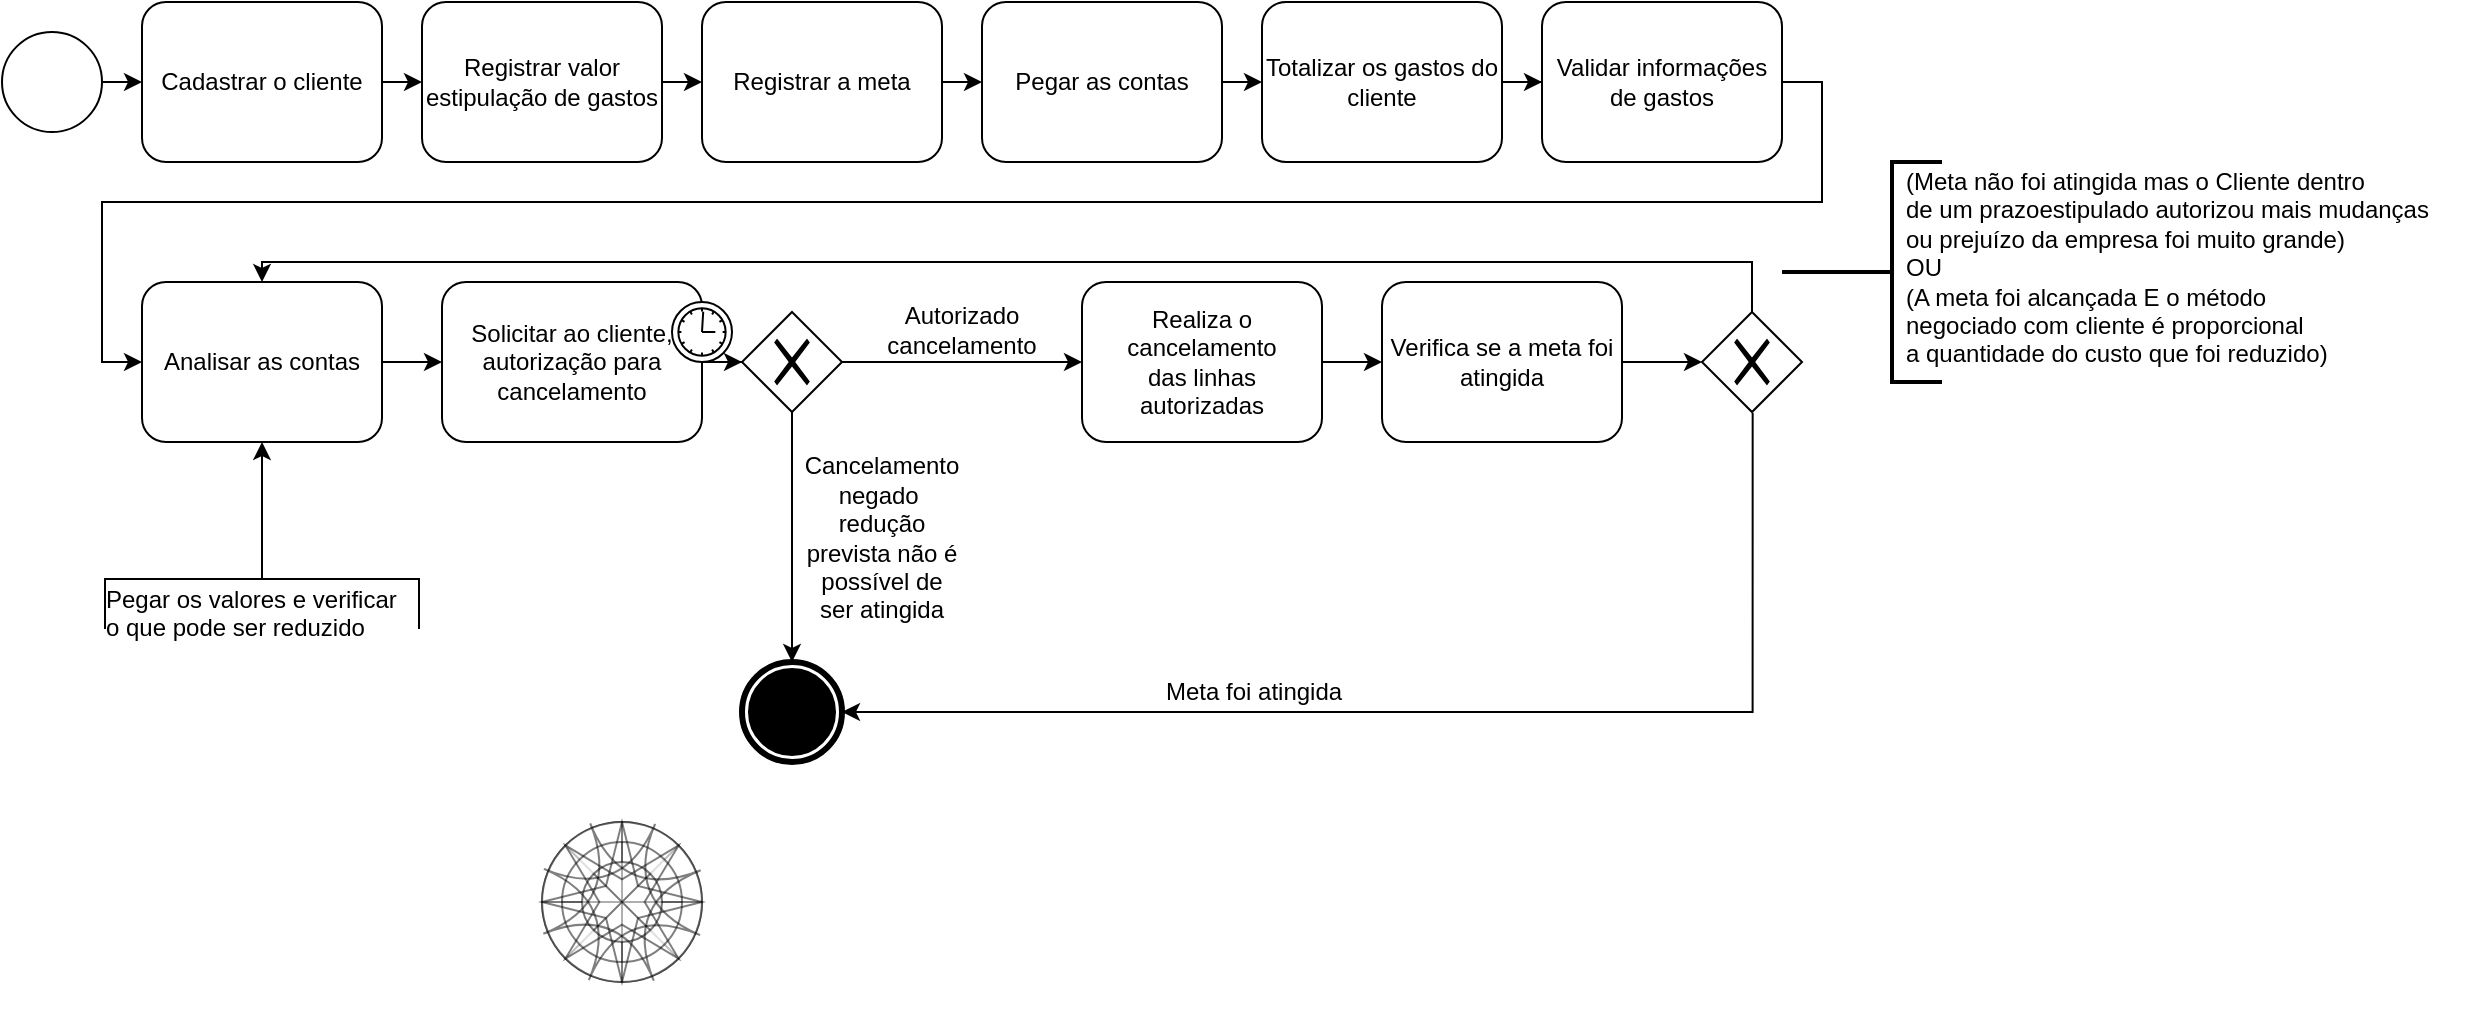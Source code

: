 <mxfile version="11.1.4" type="device"><diagram id="yEzpFEQ64IdfIcTnHtVb" name="Page-1"><mxGraphModel dx="994" dy="767" grid="1" gridSize="10" guides="1" tooltips="1" connect="1" arrows="1" fold="1" page="1" pageScale="1" pageWidth="827" pageHeight="1169" math="0" shadow="0"><root><mxCell id="0"/><mxCell id="1" parent="0"/><mxCell id="9_syEjDb3eKQgDfNjETH-3" style="edgeStyle=orthogonalEdgeStyle;rounded=0;orthogonalLoop=1;jettySize=auto;html=1;exitX=1;exitY=0.5;exitDx=0;exitDy=0;entryX=0;entryY=0.5;entryDx=0;entryDy=0;" parent="1" source="9_syEjDb3eKQgDfNjETH-1" target="9_syEjDb3eKQgDfNjETH-2" edge="1"><mxGeometry relative="1" as="geometry"/></mxCell><mxCell id="9_syEjDb3eKQgDfNjETH-1" value="" style="shape=mxgraph.bpmn.shape;html=1;verticalLabelPosition=bottom;labelBackgroundColor=#ffffff;verticalAlign=top;align=center;perimeter=ellipsePerimeter;outlineConnect=0;outline=standard;symbol=general;" parent="1" vertex="1"><mxGeometry x="10" y="75" width="50" height="50" as="geometry"/></mxCell><mxCell id="9_syEjDb3eKQgDfNjETH-11" style="edgeStyle=orthogonalEdgeStyle;rounded=0;orthogonalLoop=1;jettySize=auto;html=1;exitX=1;exitY=0.5;exitDx=0;exitDy=0;entryX=0;entryY=0.5;entryDx=0;entryDy=0;" parent="1" source="9_syEjDb3eKQgDfNjETH-2" target="9_syEjDb3eKQgDfNjETH-16" edge="1"><mxGeometry relative="1" as="geometry"><mxPoint x="280" y="105" as="targetPoint"/></mxGeometry></mxCell><mxCell id="9_syEjDb3eKQgDfNjETH-2" value="Cadastrar o cliente" style="shape=ext;rounded=1;html=1;whiteSpace=wrap;" parent="1" vertex="1"><mxGeometry x="80" y="60" width="120" height="80" as="geometry"/></mxCell><mxCell id="9_syEjDb3eKQgDfNjETH-10" style="edgeStyle=orthogonalEdgeStyle;rounded=0;orthogonalLoop=1;jettySize=auto;html=1;exitX=1;exitY=0.5;exitDx=0;exitDy=0;entryX=0;entryY=0.5;entryDx=0;entryDy=0;" parent="1" source="9_syEjDb3eKQgDfNjETH-4" target="9_syEjDb3eKQgDfNjETH-9" edge="1"><mxGeometry relative="1" as="geometry"/></mxCell><mxCell id="9_syEjDb3eKQgDfNjETH-4" value="Pegar as contas" style="shape=ext;rounded=1;html=1;whiteSpace=wrap;" parent="1" vertex="1"><mxGeometry x="500" y="60" width="120" height="80" as="geometry"/></mxCell><mxCell id="9_syEjDb3eKQgDfNjETH-15" value="" style="edgeStyle=orthogonalEdgeStyle;rounded=0;orthogonalLoop=1;jettySize=auto;html=1;" parent="1" source="9_syEjDb3eKQgDfNjETH-9" target="9_syEjDb3eKQgDfNjETH-14" edge="1"><mxGeometry relative="1" as="geometry"/></mxCell><mxCell id="9_syEjDb3eKQgDfNjETH-9" value="Totalizar os gastos do cliente" style="shape=ext;rounded=1;html=1;whiteSpace=wrap;" parent="1" vertex="1"><mxGeometry x="640" y="60" width="120" height="80" as="geometry"/></mxCell><mxCell id="cOaSBjo1nHiSAAIiKI2Y-14" style="edgeStyle=orthogonalEdgeStyle;rounded=0;orthogonalLoop=1;jettySize=auto;html=1;exitX=1;exitY=0.5;exitDx=0;exitDy=0;entryX=0;entryY=0.5;entryDx=0;entryDy=0;" edge="1" parent="1" source="9_syEjDb3eKQgDfNjETH-14" target="9_syEjDb3eKQgDfNjETH-23"><mxGeometry relative="1" as="geometry"><mxPoint x="58.333" y="190" as="targetPoint"/><Array as="points"><mxPoint x="920" y="100"/><mxPoint x="920" y="160"/><mxPoint x="60" y="160"/><mxPoint x="60" y="240"/></Array></mxGeometry></mxCell><mxCell id="9_syEjDb3eKQgDfNjETH-14" value="Validar informações de gastos" style="shape=ext;rounded=1;html=1;whiteSpace=wrap;" parent="1" vertex="1"><mxGeometry x="780" y="60" width="120" height="80" as="geometry"/></mxCell><mxCell id="9_syEjDb3eKQgDfNjETH-13" style="edgeStyle=orthogonalEdgeStyle;rounded=0;orthogonalLoop=1;jettySize=auto;html=1;exitX=1;exitY=0.5;exitDx=0;exitDy=0;entryX=0;entryY=0.5;entryDx=0;entryDy=0;" parent="1" source="9_syEjDb3eKQgDfNjETH-12" target="9_syEjDb3eKQgDfNjETH-4" edge="1"><mxGeometry relative="1" as="geometry"/></mxCell><mxCell id="9_syEjDb3eKQgDfNjETH-12" value="Registrar a meta" style="shape=ext;rounded=1;html=1;whiteSpace=wrap;" parent="1" vertex="1"><mxGeometry x="360" y="60" width="120" height="80" as="geometry"/></mxCell><mxCell id="9_syEjDb3eKQgDfNjETH-26" style="edgeStyle=orthogonalEdgeStyle;rounded=0;orthogonalLoop=1;jettySize=auto;html=1;exitX=1;exitY=0.5;exitDx=0;exitDy=0;entryX=0;entryY=0.5;entryDx=0;entryDy=0;" parent="1" source="9_syEjDb3eKQgDfNjETH-16" target="9_syEjDb3eKQgDfNjETH-12" edge="1"><mxGeometry relative="1" as="geometry"/></mxCell><mxCell id="9_syEjDb3eKQgDfNjETH-16" value="Registrar valor estipulação de gastos" style="shape=ext;rounded=1;html=1;whiteSpace=wrap;" parent="1" vertex="1"><mxGeometry x="220" y="60" width="120" height="80" as="geometry"/></mxCell><mxCell id="9_syEjDb3eKQgDfNjETH-19" value="" style="shape=mxgraph.bpmn.shape;html=1;verticalLabelPosition=bottom;labelBackgroundColor=#ffffff;verticalAlign=top;align=center;perimeter=ellipsePerimeter;outlineConnect=0;outline=end;symbol=terminate;" parent="1" vertex="1"><mxGeometry x="380" y="390" width="50" height="50" as="geometry"/></mxCell><mxCell id="9_syEjDb3eKQgDfNjETH-32" style="edgeStyle=orthogonalEdgeStyle;rounded=0;orthogonalLoop=1;jettySize=auto;html=1;exitX=1;exitY=0.5;exitDx=0;exitDy=0;" parent="1" source="9_syEjDb3eKQgDfNjETH-23" target="9_syEjDb3eKQgDfNjETH-30" edge="1"><mxGeometry relative="1" as="geometry"/></mxCell><mxCell id="9_syEjDb3eKQgDfNjETH-23" value="Analisar as contas" style="shape=ext;rounded=1;html=1;whiteSpace=wrap;" parent="1" vertex="1"><mxGeometry x="80" y="200" width="120" height="80" as="geometry"/></mxCell><mxCell id="cOaSBjo1nHiSAAIiKI2Y-22" style="edgeStyle=orthogonalEdgeStyle;rounded=0;orthogonalLoop=1;jettySize=auto;html=1;entryX=0.5;entryY=1;entryDx=0;entryDy=0;" edge="1" parent="1" source="9_syEjDb3eKQgDfNjETH-27" target="9_syEjDb3eKQgDfNjETH-23"><mxGeometry relative="1" as="geometry"/></mxCell><mxCell id="9_syEjDb3eKQgDfNjETH-27" value="" style="html=1;shape=mxgraph.flowchart.annotation_2;align=left;rotation=90;" parent="1" vertex="1"><mxGeometry x="115" y="270" width="50" height="157" as="geometry"/></mxCell><mxCell id="9_syEjDb3eKQgDfNjETH-28" value="Pegar os valores e verificar&lt;br&gt;o que pode ser reduzido" style="text;html=1;resizable=0;points=[];autosize=1;align=left;verticalAlign=top;spacingTop=-4;" parent="1" vertex="1"><mxGeometry x="60" y="348.5" width="160" height="30" as="geometry"/></mxCell><mxCell id="cOaSBjo1nHiSAAIiKI2Y-4" style="edgeStyle=orthogonalEdgeStyle;rounded=0;orthogonalLoop=1;jettySize=auto;html=1;entryX=0;entryY=0.5;entryDx=0;entryDy=0;" edge="1" parent="1" source="9_syEjDb3eKQgDfNjETH-30" target="cOaSBjo1nHiSAAIiKI2Y-3"><mxGeometry relative="1" as="geometry"/></mxCell><mxCell id="9_syEjDb3eKQgDfNjETH-30" value="Solicitar ao cliente, autorização para cancelamento" style="html=1;whiteSpace=wrap;rounded=1;" parent="1" vertex="1"><mxGeometry x="230" y="200" width="130" height="80" as="geometry"/></mxCell><mxCell id="9_syEjDb3eKQgDfNjETH-31" value="" style="shape=mxgraph.bpmn.timer_start;perimeter=ellipsePerimeter;html=1;labelPosition=right;labelBackgroundColor=#ffffff;align=left;outlineConnect=0;" parent="9_syEjDb3eKQgDfNjETH-30" vertex="1"><mxGeometry x="1" width="30" height="30" relative="1" as="geometry"><mxPoint x="-15" y="10" as="offset"/></mxGeometry></mxCell><mxCell id="9_syEjDb3eKQgDfNjETH-44" value="" style="edgeStyle=orthogonalEdgeStyle;rounded=0;orthogonalLoop=1;jettySize=auto;html=1;" parent="1" source="9_syEjDb3eKQgDfNjETH-41" target="9_syEjDb3eKQgDfNjETH-43" edge="1"><mxGeometry relative="1" as="geometry"/></mxCell><mxCell id="9_syEjDb3eKQgDfNjETH-41" value="&lt;div&gt;Realiza o cancelamento&lt;/div&gt;&lt;div&gt;das linhas autorizadas&lt;br&gt;&lt;/div&gt;" style="shape=ext;rounded=1;html=1;whiteSpace=wrap;" parent="1" vertex="1"><mxGeometry x="550" y="200" width="120" height="80" as="geometry"/></mxCell><mxCell id="cOaSBjo1nHiSAAIiKI2Y-18" style="edgeStyle=orthogonalEdgeStyle;rounded=0;orthogonalLoop=1;jettySize=auto;html=1;entryX=0;entryY=0.5;entryDx=0;entryDy=0;" edge="1" parent="1" source="9_syEjDb3eKQgDfNjETH-43" target="9_syEjDb3eKQgDfNjETH-45"><mxGeometry relative="1" as="geometry"/></mxCell><mxCell id="9_syEjDb3eKQgDfNjETH-43" value="Verifica se a meta foi atingida" style="shape=ext;rounded=1;html=1;whiteSpace=wrap;" parent="1" vertex="1"><mxGeometry x="700" y="200" width="120" height="80" as="geometry"/></mxCell><mxCell id="cOaSBjo1nHiSAAIiKI2Y-8" style="edgeStyle=orthogonalEdgeStyle;rounded=0;orthogonalLoop=1;jettySize=auto;html=1;entryX=0.5;entryY=0;entryDx=0;entryDy=0;exitX=0.5;exitY=0;exitDx=0;exitDy=0;" edge="1" parent="1" source="9_syEjDb3eKQgDfNjETH-45" target="9_syEjDb3eKQgDfNjETH-23"><mxGeometry relative="1" as="geometry"><mxPoint x="140" y="160" as="targetPoint"/><mxPoint x="885.333" y="215.333" as="sourcePoint"/><Array as="points"><mxPoint x="885" y="190"/><mxPoint x="140" y="190"/></Array></mxGeometry></mxCell><mxCell id="cOaSBjo1nHiSAAIiKI2Y-9" style="edgeStyle=orthogonalEdgeStyle;rounded=0;orthogonalLoop=1;jettySize=auto;html=1;exitX=0.5;exitY=1;exitDx=0;exitDy=0;entryX=1;entryY=0.5;entryDx=0;entryDy=0;" edge="1" parent="1" target="9_syEjDb3eKQgDfNjETH-19"><mxGeometry relative="1" as="geometry"><mxPoint x="885.333" y="265.333" as="sourcePoint"/><Array as="points"><mxPoint x="886" y="415"/></Array></mxGeometry></mxCell><mxCell id="9_syEjDb3eKQgDfNjETH-45" value="" style="shape=mxgraph.bpmn.shape;html=1;verticalLabelPosition=bottom;labelBackgroundColor=#ffffff;verticalAlign=top;align=center;perimeter=rhombusPerimeter;background=gateway;outlineConnect=0;outline=none;symbol=exclusiveGw;" parent="1" vertex="1"><mxGeometry x="860" y="215" width="50" height="50" as="geometry"/></mxCell><mxCell id="9_syEjDb3eKQgDfNjETH-48" value="Meta foi atingida" style="text;html=1;resizable=0;points=[];autosize=1;align=left;verticalAlign=top;spacingTop=-4;" parent="1" vertex="1"><mxGeometry x="590" y="395" width="100" height="20" as="geometry"/></mxCell><mxCell id="9_syEjDb3eKQgDfNjETH-50" value="(Meta não foi atingida mas o Cliente dentro &lt;br&gt;de um prazoestipulado autorizou mais mudanças&lt;br&gt;&lt;div&gt;ou prejuízo da empresa foi muito grande) &lt;br&gt;OU&lt;br&gt;(A meta foi alcançada E o método &lt;br&gt;negociado com cliente é proporcional&lt;br&gt;a quantidade do custo que foi reduzido)&lt;br&gt;&lt;/div&gt;&lt;div&gt;&lt;br&gt;&lt;/div&gt;" style="text;html=1;resizable=0;points=[];autosize=1;align=left;verticalAlign=top;spacingTop=-4;" parent="1" vertex="1"><mxGeometry x="960" y="140" width="290" height="110" as="geometry"/></mxCell><mxCell id="cOaSBjo1nHiSAAIiKI2Y-5" style="edgeStyle=orthogonalEdgeStyle;rounded=0;orthogonalLoop=1;jettySize=auto;html=1;entryX=0;entryY=0.5;entryDx=0;entryDy=0;" edge="1" parent="1" source="cOaSBjo1nHiSAAIiKI2Y-3" target="9_syEjDb3eKQgDfNjETH-41"><mxGeometry relative="1" as="geometry"/></mxCell><mxCell id="cOaSBjo1nHiSAAIiKI2Y-17" style="edgeStyle=orthogonalEdgeStyle;rounded=0;orthogonalLoop=1;jettySize=auto;html=1;entryX=0.5;entryY=0;entryDx=0;entryDy=0;" edge="1" parent="1" source="cOaSBjo1nHiSAAIiKI2Y-3" target="9_syEjDb3eKQgDfNjETH-19"><mxGeometry relative="1" as="geometry"/></mxCell><mxCell id="cOaSBjo1nHiSAAIiKI2Y-3" value="" style="shape=mxgraph.bpmn.shape;html=1;verticalLabelPosition=bottom;labelBackgroundColor=#ffffff;verticalAlign=top;align=center;perimeter=rhombusPerimeter;background=gateway;outlineConnect=0;outline=none;symbol=exclusiveGw;" vertex="1" parent="1"><mxGeometry x="380" y="215" width="50" height="50" as="geometry"/></mxCell><mxCell id="cOaSBjo1nHiSAAIiKI2Y-6" value="&lt;div&gt;Autorizado cancelamento&lt;/div&gt;" style="text;html=1;strokeColor=none;fillColor=none;align=center;verticalAlign=middle;whiteSpace=wrap;rounded=0;" vertex="1" parent="1"><mxGeometry x="470" y="214" width="40" height="20" as="geometry"/></mxCell><mxCell id="cOaSBjo1nHiSAAIiKI2Y-11" value="&lt;div&gt;Cancelamento negado&amp;nbsp; redução prevista não é possível de ser atingida&lt;/div&gt;" style="text;html=1;strokeColor=none;fillColor=none;align=center;verticalAlign=middle;whiteSpace=wrap;rounded=0;" vertex="1" parent="1"><mxGeometry x="430" y="317.5" width="40" height="20" as="geometry"/></mxCell><mxCell id="cOaSBjo1nHiSAAIiKI2Y-19" value="" style="strokeWidth=2;html=1;shape=mxgraph.flowchart.annotation_2;align=left;pointerEvents=1" vertex="1" parent="1"><mxGeometry x="930" y="140" width="50" height="110" as="geometry"/></mxCell><mxCell id="cOaSBjo1nHiSAAIiKI2Y-26" value="" style="line;strokeWidth=2;html=1;" vertex="1" parent="1"><mxGeometry x="900" y="190" width="50" height="10" as="geometry"/></mxCell><mxCell id="cOaSBjo1nHiSAAIiKI2Y-27" value="" style="shape=sumEllipse;perimeter=ellipsePerimeter;whiteSpace=wrap;html=1;backgroundOutline=1;opacity=50;" vertex="1" parent="1"><mxGeometry x="300" y="490" width="40" height="40" as="geometry"/></mxCell><mxCell id="cOaSBjo1nHiSAAIiKI2Y-28" value="" style="shape=sumEllipse;perimeter=ellipsePerimeter;whiteSpace=wrap;html=1;backgroundOutline=1;opacity=50;" vertex="1" parent="1"><mxGeometry x="280" y="470" width="80" height="80" as="geometry"/></mxCell><mxCell id="cOaSBjo1nHiSAAIiKI2Y-29" value="" style="shape=orEllipse;perimeter=ellipsePerimeter;whiteSpace=wrap;html=1;backgroundOutline=1;opacity=50;" vertex="1" parent="1"><mxGeometry x="280" y="470" width="80" height="80" as="geometry"/></mxCell><mxCell id="cOaSBjo1nHiSAAIiKI2Y-30" value="" style="shape=orEllipse;perimeter=ellipsePerimeter;whiteSpace=wrap;html=1;backgroundOutline=1;opacity=50;" vertex="1" parent="1"><mxGeometry x="290" y="480" width="60" height="60" as="geometry"/></mxCell><mxCell id="cOaSBjo1nHiSAAIiKI2Y-31" value="" style="shape=sumEllipse;perimeter=ellipsePerimeter;whiteSpace=wrap;html=1;backgroundOutline=1;opacity=50;" vertex="1" parent="1"><mxGeometry x="300" y="490" width="40" height="40" as="geometry"/></mxCell><mxCell id="cOaSBjo1nHiSAAIiKI2Y-41" value="" style="verticalLabelPosition=bottom;verticalAlign=top;html=1;shape=mxgraph.basic.4_point_star_2;dx=0.8;fillColor=none;opacity=50;" vertex="1" parent="1"><mxGeometry x="280" y="470" width="80" height="80" as="geometry"/></mxCell><mxCell id="cOaSBjo1nHiSAAIiKI2Y-53" value="" style="verticalLabelPosition=bottom;verticalAlign=top;html=1;shape=mxgraph.basic.4_point_star_2;dx=0.8;fillColor=none;opacity=50;rotation=45;" vertex="1" parent="1"><mxGeometry x="280" y="470" width="80" height="80" as="geometry"/></mxCell><mxCell id="cOaSBjo1nHiSAAIiKI2Y-57" value="" style="shape=switch;whiteSpace=wrap;html=1;fillColor=none;opacity=50;rotation=23;" vertex="1" parent="1"><mxGeometry x="290" y="480" width="60" height="60" as="geometry"/></mxCell><mxCell id="cOaSBjo1nHiSAAIiKI2Y-58" value="" style="shape=switch;whiteSpace=wrap;html=1;fillColor=none;opacity=50;rotation=68;direction=south;" vertex="1" parent="1"><mxGeometry x="290" y="480" width="60" height="60" as="geometry"/></mxCell></root></mxGraphModel></diagram></mxfile>